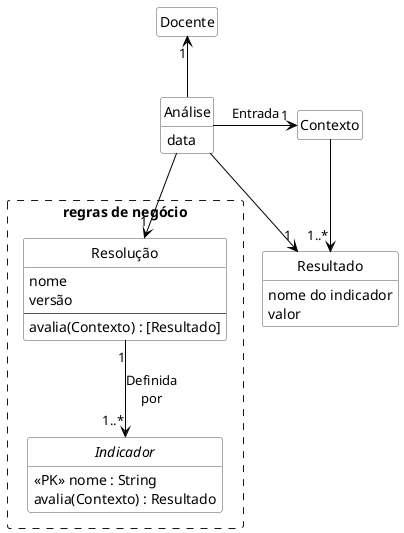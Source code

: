 @startuml dominio-code

hide circle
hide methods
hide empty members

skinparam class {
    BackgroundColor White
    ArrowColor Black
    BorderColor #505050
}

class "Análise" as Analise {
    data
}

class Resultado {
    nome do indicador
    valor
}

rectangle "regras de negócio" #line.dashed {

    class "Resolução" as Resolucao {
        nome
        versão
        ---
        avalia&#40;Contexto&#41; : [Resultado]
    }

    interface Indicador {
        <<PK>> nome : String
        avalia&#40;Contexto&#41; : Resultado
    }
}
class Contexto {}
class Docente {}

Resolucao "1" --> "1..*" Indicador : Definida\npor


Contexto --> "1..*" Resultado

Analise -up-> "1" Docente
Analise -right-> "1" Contexto : Entrada
Analise --> "1" Resolucao
Analise -down-> "1" Resultado
@enduml
